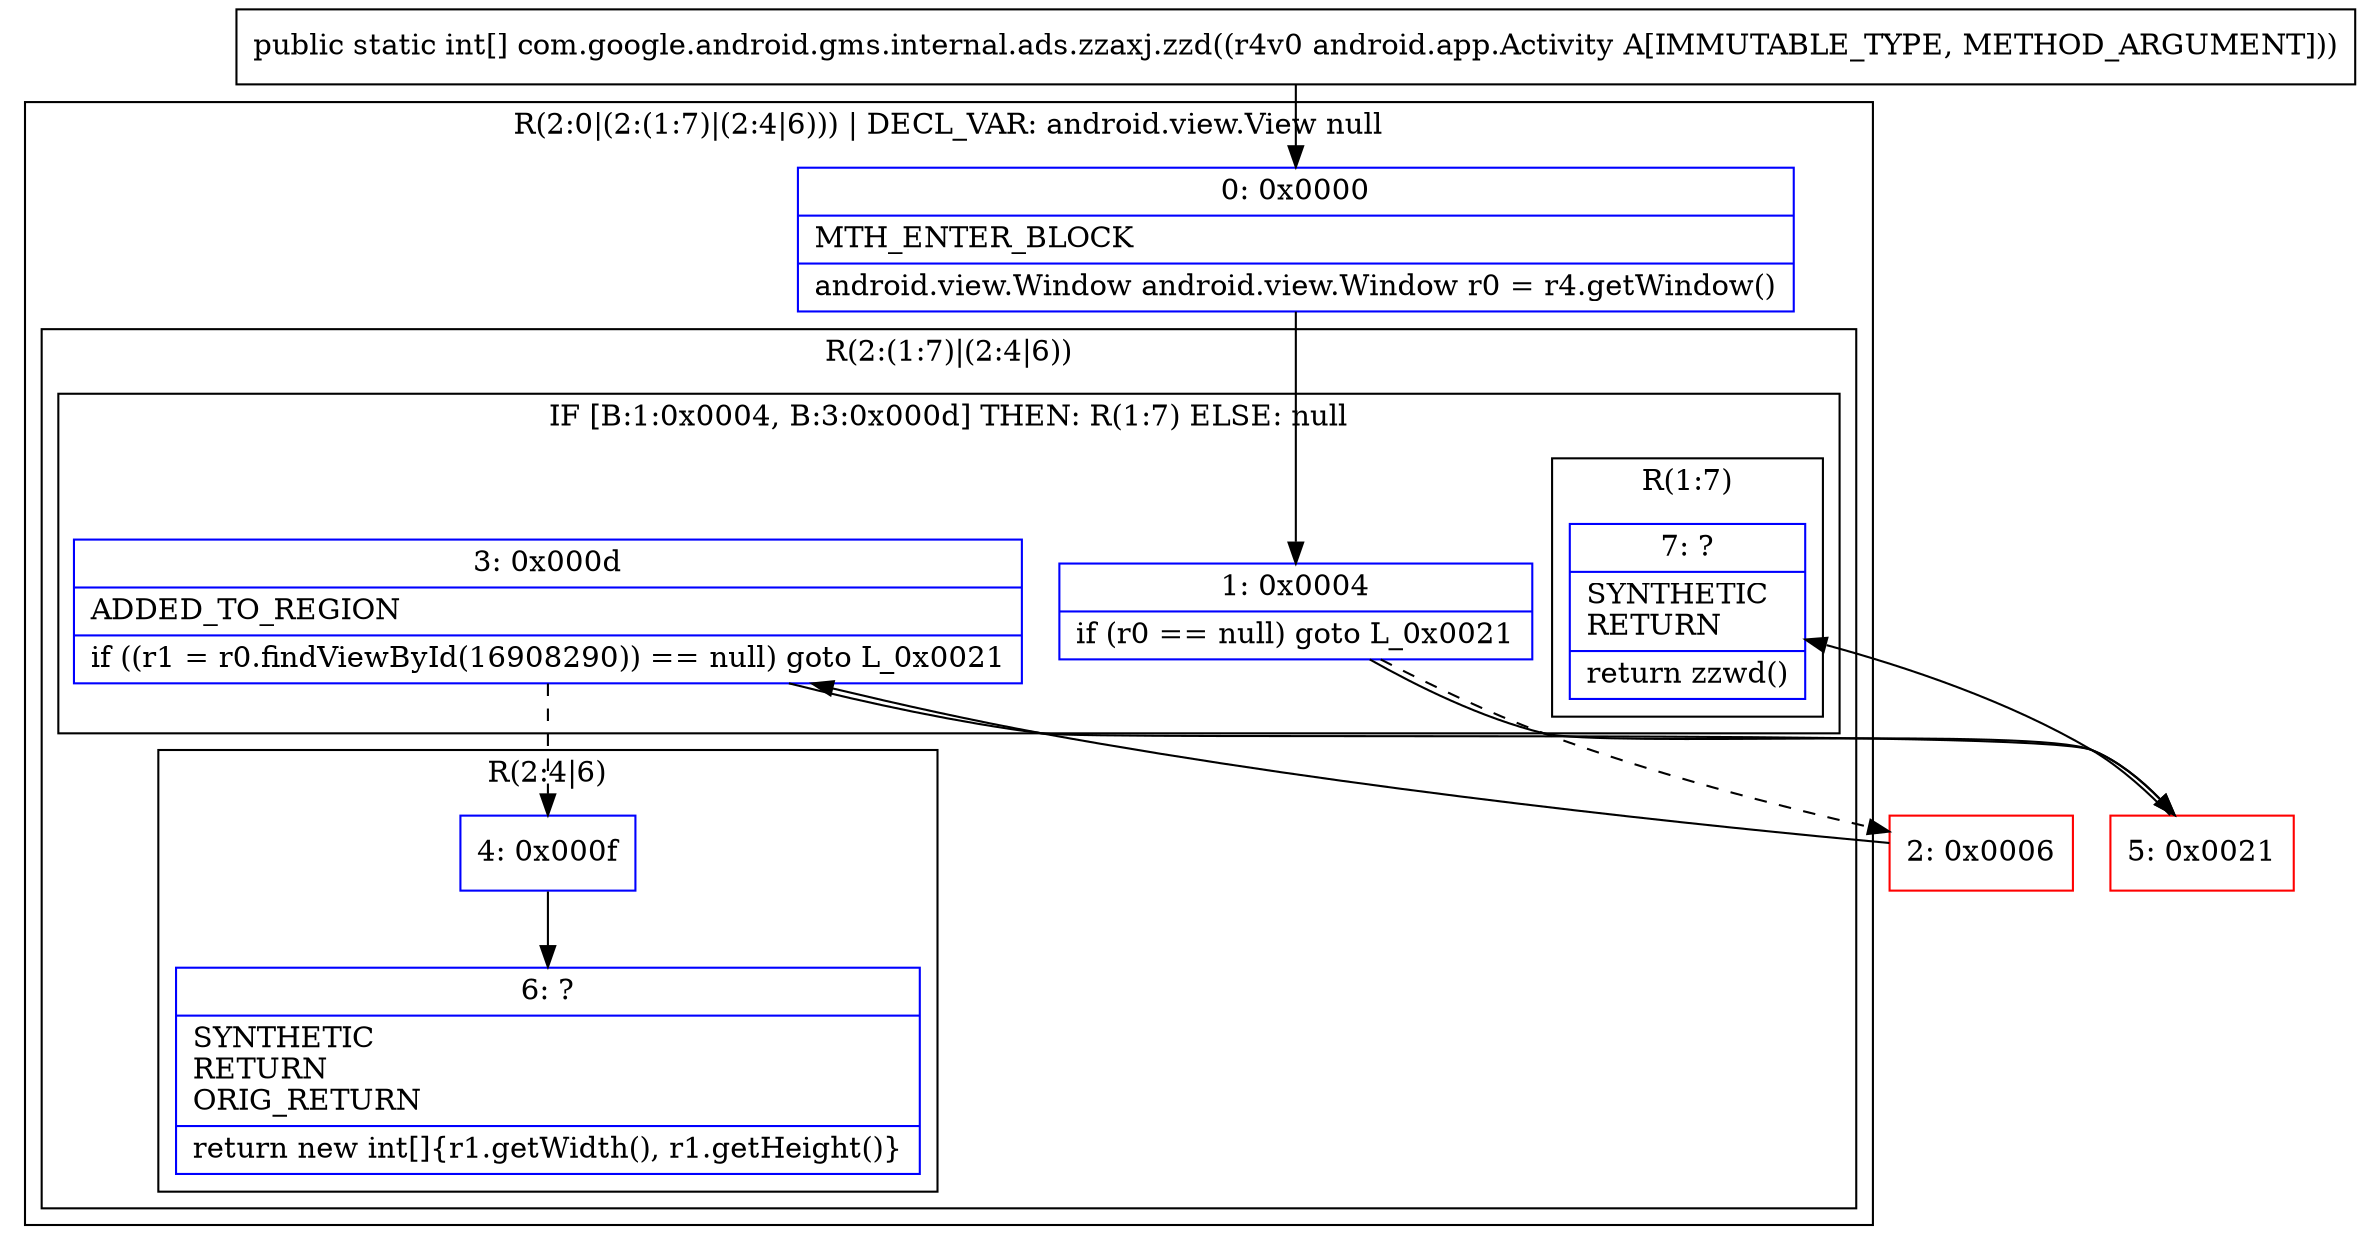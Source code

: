 digraph "CFG forcom.google.android.gms.internal.ads.zzaxj.zzd(Landroid\/app\/Activity;)[I" {
subgraph cluster_Region_2081823159 {
label = "R(2:0|(2:(1:7)|(2:4|6))) | DECL_VAR: android.view.View null\l";
node [shape=record,color=blue];
Node_0 [shape=record,label="{0\:\ 0x0000|MTH_ENTER_BLOCK\l|android.view.Window android.view.Window r0 = r4.getWindow()\l}"];
subgraph cluster_Region_865405637 {
label = "R(2:(1:7)|(2:4|6))";
node [shape=record,color=blue];
subgraph cluster_IfRegion_119668097 {
label = "IF [B:1:0x0004, B:3:0x000d] THEN: R(1:7) ELSE: null";
node [shape=record,color=blue];
Node_1 [shape=record,label="{1\:\ 0x0004|if (r0 == null) goto L_0x0021\l}"];
Node_3 [shape=record,label="{3\:\ 0x000d|ADDED_TO_REGION\l|if ((r1 = r0.findViewById(16908290)) == null) goto L_0x0021\l}"];
subgraph cluster_Region_1812944045 {
label = "R(1:7)";
node [shape=record,color=blue];
Node_7 [shape=record,label="{7\:\ ?|SYNTHETIC\lRETURN\l|return zzwd()\l}"];
}
}
subgraph cluster_Region_910332439 {
label = "R(2:4|6)";
node [shape=record,color=blue];
Node_4 [shape=record,label="{4\:\ 0x000f}"];
Node_6 [shape=record,label="{6\:\ ?|SYNTHETIC\lRETURN\lORIG_RETURN\l|return new int[]\{r1.getWidth(), r1.getHeight()\}\l}"];
}
}
}
Node_2 [shape=record,color=red,label="{2\:\ 0x0006}"];
Node_5 [shape=record,color=red,label="{5\:\ 0x0021}"];
MethodNode[shape=record,label="{public static int[] com.google.android.gms.internal.ads.zzaxj.zzd((r4v0 android.app.Activity A[IMMUTABLE_TYPE, METHOD_ARGUMENT])) }"];
MethodNode -> Node_0;
Node_0 -> Node_1;
Node_1 -> Node_2[style=dashed];
Node_1 -> Node_5;
Node_3 -> Node_4[style=dashed];
Node_3 -> Node_5;
Node_4 -> Node_6;
Node_2 -> Node_3;
Node_5 -> Node_7;
}

